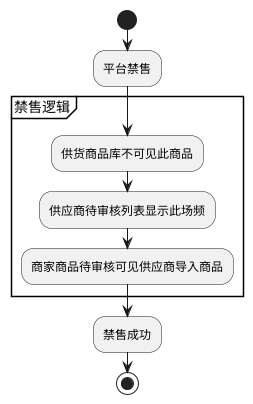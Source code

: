 @startuml
start
:平台禁售;
partition 禁售逻辑 {
       :供货商品库不可见此商品;
       :供应商待审核列表显示此场频;
       :商家商品待审核可见供应商导入商品;

}
:禁售成功;
stop
@enduml
